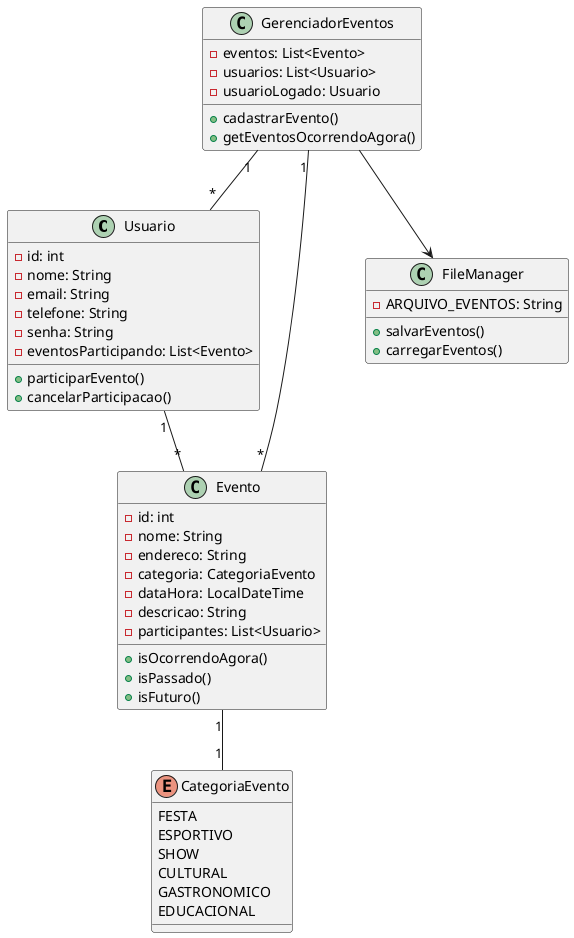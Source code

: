 @startuml
class Usuario {
  - id: int
  - nome: String
  - email: String
  - telefone: String
  - senha: String
  - eventosParticipando: List<Evento>
  + participarEvento()
  + cancelarParticipacao()
}

class Evento {
  - id: int
  - nome: String
  - endereco: String
  - categoria: CategoriaEvento
  - dataHora: LocalDateTime
  - descricao: String
  - participantes: List<Usuario>
  + isOcorrendoAgora()
  + isPassado()
  + isFuturo()
}

enum CategoriaEvento {
  FESTA
  ESPORTIVO
  SHOW
  CULTURAL
  GASTRONOMICO
  EDUCACIONAL
}

class GerenciadorEventos {
  - eventos: List<Evento>
  - usuarios: List<Usuario>
  - usuarioLogado: Usuario
  + cadastrarEvento()
  + getEventosOcorrendoAgora()
}

class FileManager {
  - ARQUIVO_EVENTOS: String
  + salvarEventos()
  + carregarEventos()
}

Usuario "1" -- "*" Evento
Evento "1" -- "1" CategoriaEvento
GerenciadorEventos "1" -- "*" Evento
GerenciadorEventos "1" -- "*" Usuario
GerenciadorEventos --> FileManager
@enduml